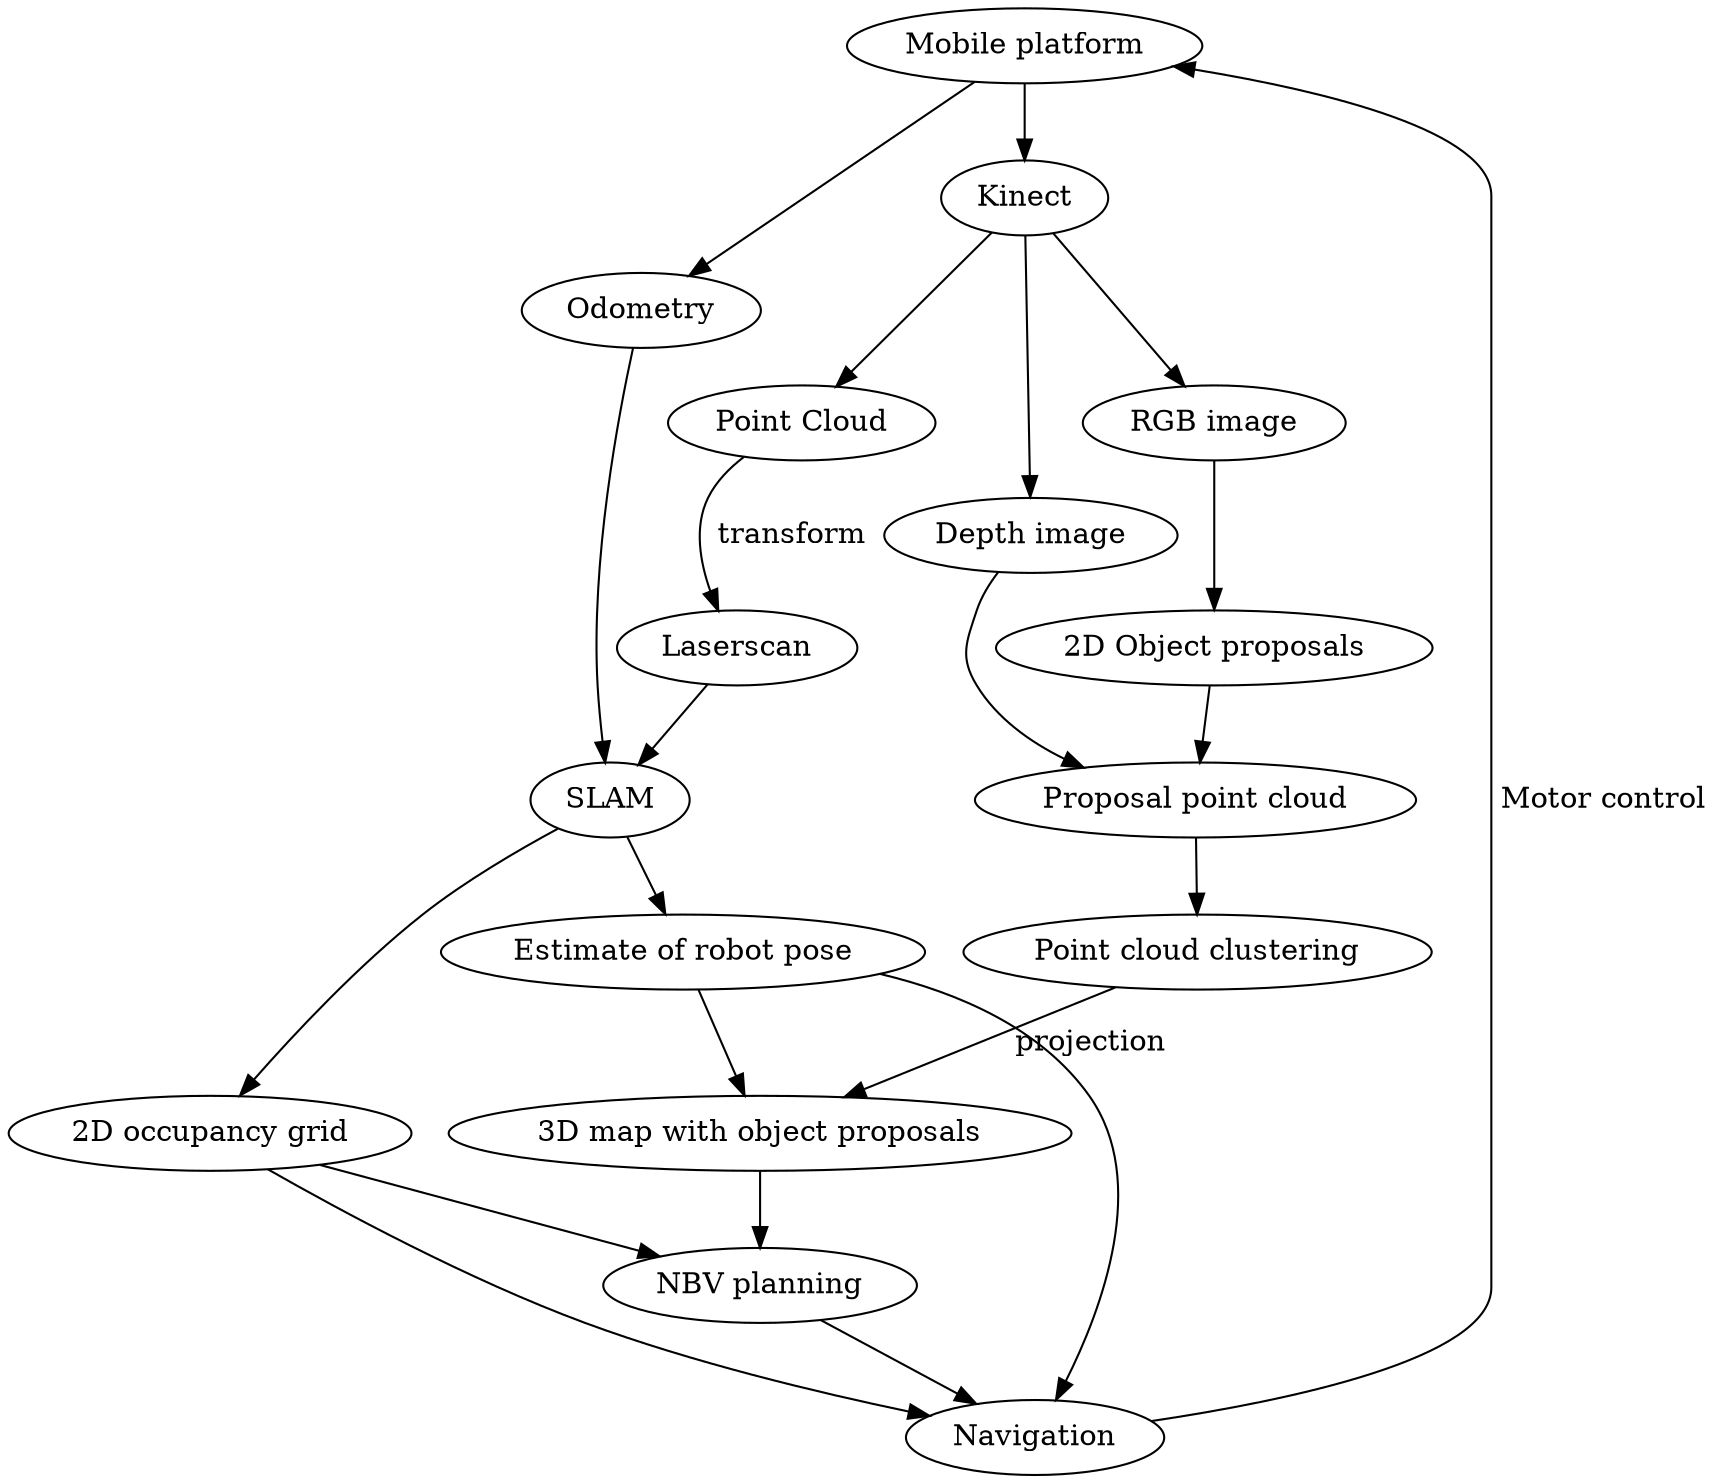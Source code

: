digraph G {
  graph [ dpi = 300 ];
	"Mobile platform" -> "Kinect"
	"Mobile platform" -> "Odometry"
	"Kinect" -> "RGB image"
	"Kinect" -> "Depth image"
	"Odometry" -> "SLAM"
	"Kinect" -> "Point Cloud"
	"Point Cloud" -> "Laserscan" [label = " transform"]
	"Depth image" -> "Proposal point cloud"
	"Laserscan" -> "SLAM"
	"RGB image" -> "2D Object proposals"
	"SLAM" -> "2D occupancy grid"
	"SLAM" -> "Estimate of robot pose"
	"2D Object proposals" -> "Proposal point cloud"
	"Proposal point cloud" -> "Point cloud clustering"
	"Point cloud clustering" -> "3D map with object proposals" [label = " projection"]
	"Estimate of robot pose" -> "3D map with object proposals"
	"3D map with object proposals" -> "NBV planning"
	"2D occupancy grid" -> "NBV planning"
	"NBV planning" -> "Navigation"
	"2D occupancy grid" -> "Navigation"
	"Estimate of robot pose" -> "Navigation"
	"Navigation" -> "Mobile platform" [label = " Motor control"]
}
